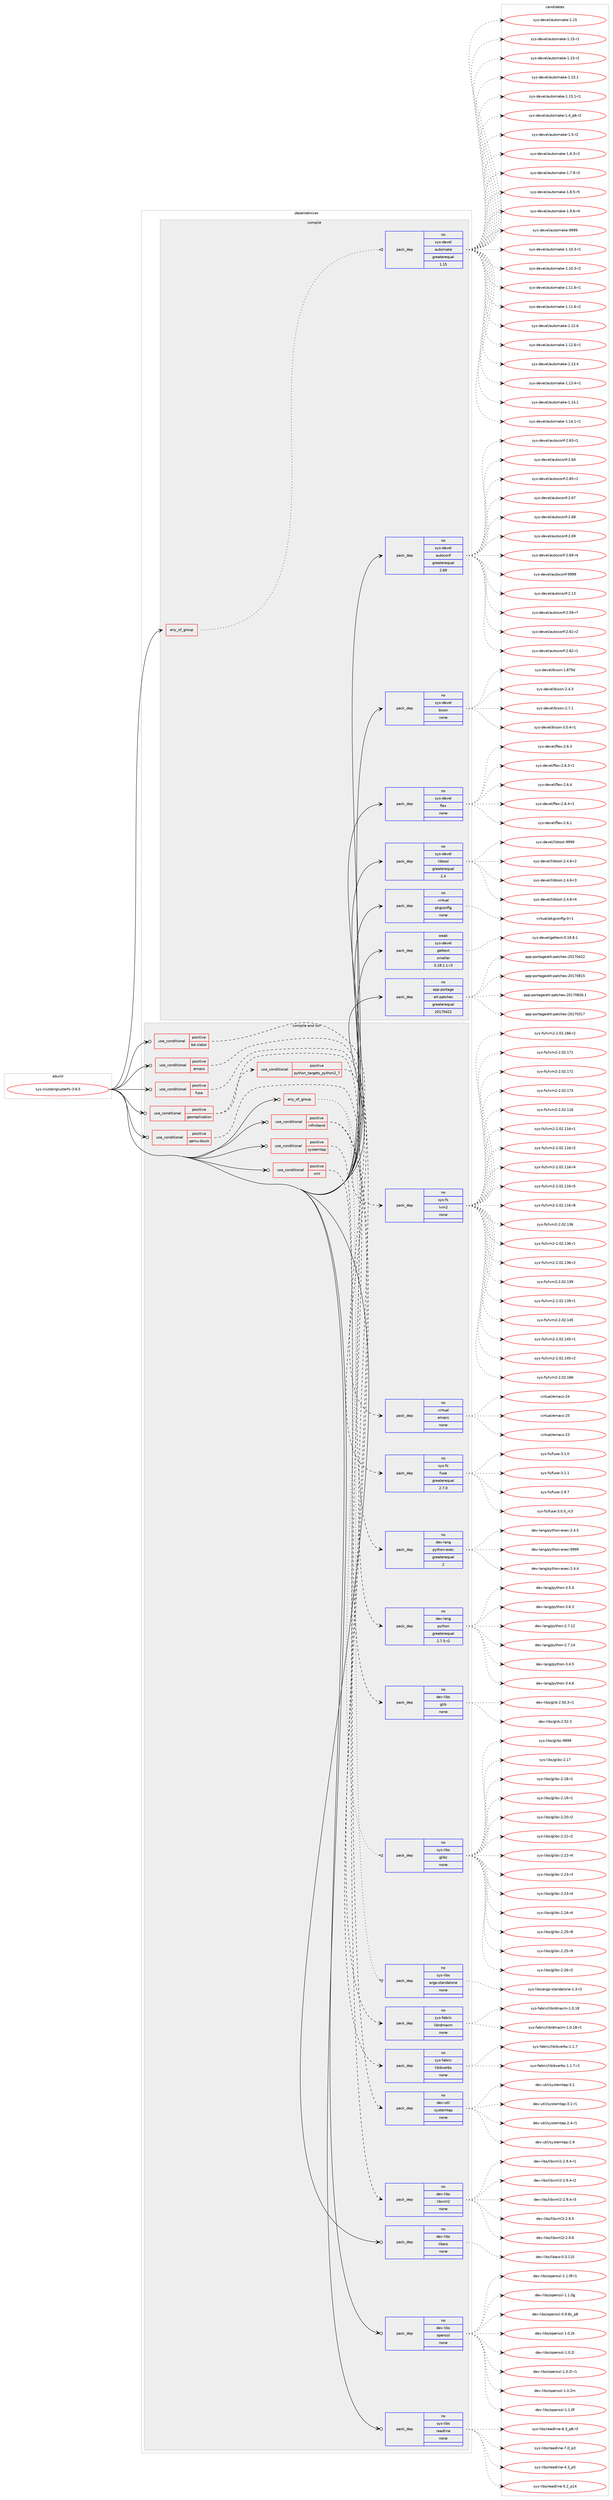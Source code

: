 digraph prolog {

# *************
# Graph options
# *************

newrank=true;
concentrate=true;
compound=true;
graph [rankdir=LR,fontname=Helvetica,fontsize=10,ranksep=1.5];#, ranksep=2.5, nodesep=0.2];
edge  [arrowhead=vee];
node  [fontname=Helvetica,fontsize=10];

# **********
# The ebuild
# **********

subgraph cluster_leftcol {
color=gray;
rank=same;
label=<<i>ebuild</i>>;
id [label="sys-cluster/glusterfs-3.6.5", color=red, width=4, href="../sys-cluster/glusterfs-3.6.5.svg"];
}

# ****************
# The dependencies
# ****************

subgraph cluster_midcol {
color=gray;
label=<<i>dependencies</i>>;
subgraph cluster_compile {
fillcolor="#eeeeee";
style=filled;
label=<<i>compile</i>>;
subgraph any8098 {
dependency479524 [label=<<TABLE BORDER="0" CELLBORDER="1" CELLSPACING="0" CELLPADDING="4"><TR><TD CELLPADDING="10">any_of_group</TD></TR></TABLE>>, shape=none, color=red];subgraph pack355870 {
dependency479525 [label=<<TABLE BORDER="0" CELLBORDER="1" CELLSPACING="0" CELLPADDING="4" WIDTH="220"><TR><TD ROWSPAN="6" CELLPADDING="30">pack_dep</TD></TR><TR><TD WIDTH="110">no</TD></TR><TR><TD>sys-devel</TD></TR><TR><TD>automake</TD></TR><TR><TD>greaterequal</TD></TR><TR><TD>1.15</TD></TR></TABLE>>, shape=none, color=blue];
}
dependency479524:e -> dependency479525:w [weight=20,style="dotted",arrowhead="oinv"];
}
id:e -> dependency479524:w [weight=20,style="solid",arrowhead="vee"];
subgraph pack355871 {
dependency479526 [label=<<TABLE BORDER="0" CELLBORDER="1" CELLSPACING="0" CELLPADDING="4" WIDTH="220"><TR><TD ROWSPAN="6" CELLPADDING="30">pack_dep</TD></TR><TR><TD WIDTH="110">no</TD></TR><TR><TD>app-portage</TD></TR><TR><TD>elt-patches</TD></TR><TR><TD>greaterequal</TD></TR><TR><TD>20170422</TD></TR></TABLE>>, shape=none, color=blue];
}
id:e -> dependency479526:w [weight=20,style="solid",arrowhead="vee"];
subgraph pack355872 {
dependency479527 [label=<<TABLE BORDER="0" CELLBORDER="1" CELLSPACING="0" CELLPADDING="4" WIDTH="220"><TR><TD ROWSPAN="6" CELLPADDING="30">pack_dep</TD></TR><TR><TD WIDTH="110">no</TD></TR><TR><TD>sys-devel</TD></TR><TR><TD>autoconf</TD></TR><TR><TD>greaterequal</TD></TR><TR><TD>2.69</TD></TR></TABLE>>, shape=none, color=blue];
}
id:e -> dependency479527:w [weight=20,style="solid",arrowhead="vee"];
subgraph pack355873 {
dependency479528 [label=<<TABLE BORDER="0" CELLBORDER="1" CELLSPACING="0" CELLPADDING="4" WIDTH="220"><TR><TD ROWSPAN="6" CELLPADDING="30">pack_dep</TD></TR><TR><TD WIDTH="110">no</TD></TR><TR><TD>sys-devel</TD></TR><TR><TD>bison</TD></TR><TR><TD>none</TD></TR><TR><TD></TD></TR></TABLE>>, shape=none, color=blue];
}
id:e -> dependency479528:w [weight=20,style="solid",arrowhead="vee"];
subgraph pack355874 {
dependency479529 [label=<<TABLE BORDER="0" CELLBORDER="1" CELLSPACING="0" CELLPADDING="4" WIDTH="220"><TR><TD ROWSPAN="6" CELLPADDING="30">pack_dep</TD></TR><TR><TD WIDTH="110">no</TD></TR><TR><TD>sys-devel</TD></TR><TR><TD>flex</TD></TR><TR><TD>none</TD></TR><TR><TD></TD></TR></TABLE>>, shape=none, color=blue];
}
id:e -> dependency479529:w [weight=20,style="solid",arrowhead="vee"];
subgraph pack355875 {
dependency479530 [label=<<TABLE BORDER="0" CELLBORDER="1" CELLSPACING="0" CELLPADDING="4" WIDTH="220"><TR><TD ROWSPAN="6" CELLPADDING="30">pack_dep</TD></TR><TR><TD WIDTH="110">no</TD></TR><TR><TD>sys-devel</TD></TR><TR><TD>libtool</TD></TR><TR><TD>greaterequal</TD></TR><TR><TD>2.4</TD></TR></TABLE>>, shape=none, color=blue];
}
id:e -> dependency479530:w [weight=20,style="solid",arrowhead="vee"];
subgraph pack355876 {
dependency479531 [label=<<TABLE BORDER="0" CELLBORDER="1" CELLSPACING="0" CELLPADDING="4" WIDTH="220"><TR><TD ROWSPAN="6" CELLPADDING="30">pack_dep</TD></TR><TR><TD WIDTH="110">no</TD></TR><TR><TD>virtual</TD></TR><TR><TD>pkgconfig</TD></TR><TR><TD>none</TD></TR><TR><TD></TD></TR></TABLE>>, shape=none, color=blue];
}
id:e -> dependency479531:w [weight=20,style="solid",arrowhead="vee"];
subgraph pack355877 {
dependency479532 [label=<<TABLE BORDER="0" CELLBORDER="1" CELLSPACING="0" CELLPADDING="4" WIDTH="220"><TR><TD ROWSPAN="6" CELLPADDING="30">pack_dep</TD></TR><TR><TD WIDTH="110">weak</TD></TR><TR><TD>sys-devel</TD></TR><TR><TD>gettext</TD></TR><TR><TD>smaller</TD></TR><TR><TD>0.18.1.1-r3</TD></TR></TABLE>>, shape=none, color=blue];
}
id:e -> dependency479532:w [weight=20,style="solid",arrowhead="vee"];
}
subgraph cluster_compileandrun {
fillcolor="#eeeeee";
style=filled;
label=<<i>compile and run</i>>;
subgraph any8099 {
dependency479533 [label=<<TABLE BORDER="0" CELLBORDER="1" CELLSPACING="0" CELLPADDING="4"><TR><TD CELLPADDING="10">any_of_group</TD></TR></TABLE>>, shape=none, color=red];subgraph pack355878 {
dependency479534 [label=<<TABLE BORDER="0" CELLBORDER="1" CELLSPACING="0" CELLPADDING="4" WIDTH="220"><TR><TD ROWSPAN="6" CELLPADDING="30">pack_dep</TD></TR><TR><TD WIDTH="110">no</TD></TR><TR><TD>sys-libs</TD></TR><TR><TD>glibc</TD></TR><TR><TD>none</TD></TR><TR><TD></TD></TR></TABLE>>, shape=none, color=blue];
}
dependency479533:e -> dependency479534:w [weight=20,style="dotted",arrowhead="oinv"];
subgraph pack355879 {
dependency479535 [label=<<TABLE BORDER="0" CELLBORDER="1" CELLSPACING="0" CELLPADDING="4" WIDTH="220"><TR><TD ROWSPAN="6" CELLPADDING="30">pack_dep</TD></TR><TR><TD WIDTH="110">no</TD></TR><TR><TD>sys-libs</TD></TR><TR><TD>argp-standalone</TD></TR><TR><TD>none</TD></TR><TR><TD></TD></TR></TABLE>>, shape=none, color=blue];
}
dependency479533:e -> dependency479535:w [weight=20,style="dotted",arrowhead="oinv"];
}
id:e -> dependency479533:w [weight=20,style="solid",arrowhead="odotvee"];
subgraph cond115273 {
dependency479536 [label=<<TABLE BORDER="0" CELLBORDER="1" CELLSPACING="0" CELLPADDING="4"><TR><TD ROWSPAN="3" CELLPADDING="10">use_conditional</TD></TR><TR><TD>positive</TD></TR><TR><TD>bd-xlator</TD></TR></TABLE>>, shape=none, color=red];
subgraph pack355880 {
dependency479537 [label=<<TABLE BORDER="0" CELLBORDER="1" CELLSPACING="0" CELLPADDING="4" WIDTH="220"><TR><TD ROWSPAN="6" CELLPADDING="30">pack_dep</TD></TR><TR><TD WIDTH="110">no</TD></TR><TR><TD>sys-fs</TD></TR><TR><TD>lvm2</TD></TR><TR><TD>none</TD></TR><TR><TD></TD></TR></TABLE>>, shape=none, color=blue];
}
dependency479536:e -> dependency479537:w [weight=20,style="dashed",arrowhead="vee"];
}
id:e -> dependency479536:w [weight=20,style="solid",arrowhead="odotvee"];
subgraph cond115274 {
dependency479538 [label=<<TABLE BORDER="0" CELLBORDER="1" CELLSPACING="0" CELLPADDING="4"><TR><TD ROWSPAN="3" CELLPADDING="10">use_conditional</TD></TR><TR><TD>positive</TD></TR><TR><TD>emacs</TD></TR></TABLE>>, shape=none, color=red];
subgraph pack355881 {
dependency479539 [label=<<TABLE BORDER="0" CELLBORDER="1" CELLSPACING="0" CELLPADDING="4" WIDTH="220"><TR><TD ROWSPAN="6" CELLPADDING="30">pack_dep</TD></TR><TR><TD WIDTH="110">no</TD></TR><TR><TD>virtual</TD></TR><TR><TD>emacs</TD></TR><TR><TD>none</TD></TR><TR><TD></TD></TR></TABLE>>, shape=none, color=blue];
}
dependency479538:e -> dependency479539:w [weight=20,style="dashed",arrowhead="vee"];
}
id:e -> dependency479538:w [weight=20,style="solid",arrowhead="odotvee"];
subgraph cond115275 {
dependency479540 [label=<<TABLE BORDER="0" CELLBORDER="1" CELLSPACING="0" CELLPADDING="4"><TR><TD ROWSPAN="3" CELLPADDING="10">use_conditional</TD></TR><TR><TD>positive</TD></TR><TR><TD>fuse</TD></TR></TABLE>>, shape=none, color=red];
subgraph pack355882 {
dependency479541 [label=<<TABLE BORDER="0" CELLBORDER="1" CELLSPACING="0" CELLPADDING="4" WIDTH="220"><TR><TD ROWSPAN="6" CELLPADDING="30">pack_dep</TD></TR><TR><TD WIDTH="110">no</TD></TR><TR><TD>sys-fs</TD></TR><TR><TD>fuse</TD></TR><TR><TD>greaterequal</TD></TR><TR><TD>2.7.0</TD></TR></TABLE>>, shape=none, color=blue];
}
dependency479540:e -> dependency479541:w [weight=20,style="dashed",arrowhead="vee"];
}
id:e -> dependency479540:w [weight=20,style="solid",arrowhead="odotvee"];
subgraph cond115276 {
dependency479542 [label=<<TABLE BORDER="0" CELLBORDER="1" CELLSPACING="0" CELLPADDING="4"><TR><TD ROWSPAN="3" CELLPADDING="10">use_conditional</TD></TR><TR><TD>positive</TD></TR><TR><TD>georeplication</TD></TR></TABLE>>, shape=none, color=red];
subgraph cond115277 {
dependency479543 [label=<<TABLE BORDER="0" CELLBORDER="1" CELLSPACING="0" CELLPADDING="4"><TR><TD ROWSPAN="3" CELLPADDING="10">use_conditional</TD></TR><TR><TD>positive</TD></TR><TR><TD>python_targets_python2_7</TD></TR></TABLE>>, shape=none, color=red];
subgraph pack355883 {
dependency479544 [label=<<TABLE BORDER="0" CELLBORDER="1" CELLSPACING="0" CELLPADDING="4" WIDTH="220"><TR><TD ROWSPAN="6" CELLPADDING="30">pack_dep</TD></TR><TR><TD WIDTH="110">no</TD></TR><TR><TD>dev-lang</TD></TR><TR><TD>python</TD></TR><TR><TD>greaterequal</TD></TR><TR><TD>2.7.5-r2</TD></TR></TABLE>>, shape=none, color=blue];
}
dependency479543:e -> dependency479544:w [weight=20,style="dashed",arrowhead="vee"];
}
dependency479542:e -> dependency479543:w [weight=20,style="dashed",arrowhead="vee"];
subgraph pack355884 {
dependency479545 [label=<<TABLE BORDER="0" CELLBORDER="1" CELLSPACING="0" CELLPADDING="4" WIDTH="220"><TR><TD ROWSPAN="6" CELLPADDING="30">pack_dep</TD></TR><TR><TD WIDTH="110">no</TD></TR><TR><TD>dev-lang</TD></TR><TR><TD>python-exec</TD></TR><TR><TD>greaterequal</TD></TR><TR><TD>2</TD></TR></TABLE>>, shape=none, color=blue];
}
dependency479542:e -> dependency479545:w [weight=20,style="dashed",arrowhead="vee"];
}
id:e -> dependency479542:w [weight=20,style="solid",arrowhead="odotvee"];
subgraph cond115278 {
dependency479546 [label=<<TABLE BORDER="0" CELLBORDER="1" CELLSPACING="0" CELLPADDING="4"><TR><TD ROWSPAN="3" CELLPADDING="10">use_conditional</TD></TR><TR><TD>positive</TD></TR><TR><TD>infiniband</TD></TR></TABLE>>, shape=none, color=red];
subgraph pack355885 {
dependency479547 [label=<<TABLE BORDER="0" CELLBORDER="1" CELLSPACING="0" CELLPADDING="4" WIDTH="220"><TR><TD ROWSPAN="6" CELLPADDING="30">pack_dep</TD></TR><TR><TD WIDTH="110">no</TD></TR><TR><TD>sys-fabric</TD></TR><TR><TD>libibverbs</TD></TR><TR><TD>none</TD></TR><TR><TD></TD></TR></TABLE>>, shape=none, color=blue];
}
dependency479546:e -> dependency479547:w [weight=20,style="dashed",arrowhead="vee"];
subgraph pack355886 {
dependency479548 [label=<<TABLE BORDER="0" CELLBORDER="1" CELLSPACING="0" CELLPADDING="4" WIDTH="220"><TR><TD ROWSPAN="6" CELLPADDING="30">pack_dep</TD></TR><TR><TD WIDTH="110">no</TD></TR><TR><TD>sys-fabric</TD></TR><TR><TD>librdmacm</TD></TR><TR><TD>none</TD></TR><TR><TD></TD></TR></TABLE>>, shape=none, color=blue];
}
dependency479546:e -> dependency479548:w [weight=20,style="dashed",arrowhead="vee"];
}
id:e -> dependency479546:w [weight=20,style="solid",arrowhead="odotvee"];
subgraph cond115279 {
dependency479549 [label=<<TABLE BORDER="0" CELLBORDER="1" CELLSPACING="0" CELLPADDING="4"><TR><TD ROWSPAN="3" CELLPADDING="10">use_conditional</TD></TR><TR><TD>positive</TD></TR><TR><TD>qemu-block</TD></TR></TABLE>>, shape=none, color=red];
subgraph pack355887 {
dependency479550 [label=<<TABLE BORDER="0" CELLBORDER="1" CELLSPACING="0" CELLPADDING="4" WIDTH="220"><TR><TD ROWSPAN="6" CELLPADDING="30">pack_dep</TD></TR><TR><TD WIDTH="110">no</TD></TR><TR><TD>dev-libs</TD></TR><TR><TD>glib</TD></TR><TR><TD>none</TD></TR><TR><TD></TD></TR></TABLE>>, shape=none, color=blue];
}
dependency479549:e -> dependency479550:w [weight=20,style="dashed",arrowhead="vee"];
}
id:e -> dependency479549:w [weight=20,style="solid",arrowhead="odotvee"];
subgraph cond115280 {
dependency479551 [label=<<TABLE BORDER="0" CELLBORDER="1" CELLSPACING="0" CELLPADDING="4"><TR><TD ROWSPAN="3" CELLPADDING="10">use_conditional</TD></TR><TR><TD>positive</TD></TR><TR><TD>systemtap</TD></TR></TABLE>>, shape=none, color=red];
subgraph pack355888 {
dependency479552 [label=<<TABLE BORDER="0" CELLBORDER="1" CELLSPACING="0" CELLPADDING="4" WIDTH="220"><TR><TD ROWSPAN="6" CELLPADDING="30">pack_dep</TD></TR><TR><TD WIDTH="110">no</TD></TR><TR><TD>dev-util</TD></TR><TR><TD>systemtap</TD></TR><TR><TD>none</TD></TR><TR><TD></TD></TR></TABLE>>, shape=none, color=blue];
}
dependency479551:e -> dependency479552:w [weight=20,style="dashed",arrowhead="vee"];
}
id:e -> dependency479551:w [weight=20,style="solid",arrowhead="odotvee"];
subgraph cond115281 {
dependency479553 [label=<<TABLE BORDER="0" CELLBORDER="1" CELLSPACING="0" CELLPADDING="4"><TR><TD ROWSPAN="3" CELLPADDING="10">use_conditional</TD></TR><TR><TD>positive</TD></TR><TR><TD>xml</TD></TR></TABLE>>, shape=none, color=red];
subgraph pack355889 {
dependency479554 [label=<<TABLE BORDER="0" CELLBORDER="1" CELLSPACING="0" CELLPADDING="4" WIDTH="220"><TR><TD ROWSPAN="6" CELLPADDING="30">pack_dep</TD></TR><TR><TD WIDTH="110">no</TD></TR><TR><TD>dev-libs</TD></TR><TR><TD>libxml2</TD></TR><TR><TD>none</TD></TR><TR><TD></TD></TR></TABLE>>, shape=none, color=blue];
}
dependency479553:e -> dependency479554:w [weight=20,style="dashed",arrowhead="vee"];
}
id:e -> dependency479553:w [weight=20,style="solid",arrowhead="odotvee"];
subgraph pack355890 {
dependency479555 [label=<<TABLE BORDER="0" CELLBORDER="1" CELLSPACING="0" CELLPADDING="4" WIDTH="220"><TR><TD ROWSPAN="6" CELLPADDING="30">pack_dep</TD></TR><TR><TD WIDTH="110">no</TD></TR><TR><TD>dev-libs</TD></TR><TR><TD>libaio</TD></TR><TR><TD>none</TD></TR><TR><TD></TD></TR></TABLE>>, shape=none, color=blue];
}
id:e -> dependency479555:w [weight=20,style="solid",arrowhead="odotvee"];
subgraph pack355891 {
dependency479556 [label=<<TABLE BORDER="0" CELLBORDER="1" CELLSPACING="0" CELLPADDING="4" WIDTH="220"><TR><TD ROWSPAN="6" CELLPADDING="30">pack_dep</TD></TR><TR><TD WIDTH="110">no</TD></TR><TR><TD>dev-libs</TD></TR><TR><TD>openssl</TD></TR><TR><TD>none</TD></TR><TR><TD></TD></TR></TABLE>>, shape=none, color=blue];
}
id:e -> dependency479556:w [weight=20,style="solid",arrowhead="odotvee"];
subgraph pack355892 {
dependency479557 [label=<<TABLE BORDER="0" CELLBORDER="1" CELLSPACING="0" CELLPADDING="4" WIDTH="220"><TR><TD ROWSPAN="6" CELLPADDING="30">pack_dep</TD></TR><TR><TD WIDTH="110">no</TD></TR><TR><TD>sys-libs</TD></TR><TR><TD>readline</TD></TR><TR><TD>none</TD></TR><TR><TD></TD></TR></TABLE>>, shape=none, color=blue];
}
id:e -> dependency479557:w [weight=20,style="solid",arrowhead="odotvee"];
}
subgraph cluster_run {
fillcolor="#eeeeee";
style=filled;
label=<<i>run</i>>;
}
}

# **************
# The candidates
# **************

subgraph cluster_choices {
rank=same;
color=gray;
label=<<i>candidates</i>>;

subgraph choice355870 {
color=black;
nodesep=1;
choice11512111545100101118101108479711711611110997107101454946494846514511449 [label="sys-devel/automake-1.10.3-r1", color=red, width=4,href="../sys-devel/automake-1.10.3-r1.svg"];
choice11512111545100101118101108479711711611110997107101454946494846514511450 [label="sys-devel/automake-1.10.3-r2", color=red, width=4,href="../sys-devel/automake-1.10.3-r2.svg"];
choice11512111545100101118101108479711711611110997107101454946494946544511449 [label="sys-devel/automake-1.11.6-r1", color=red, width=4,href="../sys-devel/automake-1.11.6-r1.svg"];
choice11512111545100101118101108479711711611110997107101454946494946544511450 [label="sys-devel/automake-1.11.6-r2", color=red, width=4,href="../sys-devel/automake-1.11.6-r2.svg"];
choice1151211154510010111810110847971171161111099710710145494649504654 [label="sys-devel/automake-1.12.6", color=red, width=4,href="../sys-devel/automake-1.12.6.svg"];
choice11512111545100101118101108479711711611110997107101454946495046544511449 [label="sys-devel/automake-1.12.6-r1", color=red, width=4,href="../sys-devel/automake-1.12.6-r1.svg"];
choice1151211154510010111810110847971171161111099710710145494649514652 [label="sys-devel/automake-1.13.4", color=red, width=4,href="../sys-devel/automake-1.13.4.svg"];
choice11512111545100101118101108479711711611110997107101454946495146524511449 [label="sys-devel/automake-1.13.4-r1", color=red, width=4,href="../sys-devel/automake-1.13.4-r1.svg"];
choice1151211154510010111810110847971171161111099710710145494649524649 [label="sys-devel/automake-1.14.1", color=red, width=4,href="../sys-devel/automake-1.14.1.svg"];
choice11512111545100101118101108479711711611110997107101454946495246494511449 [label="sys-devel/automake-1.14.1-r1", color=red, width=4,href="../sys-devel/automake-1.14.1-r1.svg"];
choice115121115451001011181011084797117116111109971071014549464953 [label="sys-devel/automake-1.15", color=red, width=4,href="../sys-devel/automake-1.15.svg"];
choice1151211154510010111810110847971171161111099710710145494649534511449 [label="sys-devel/automake-1.15-r1", color=red, width=4,href="../sys-devel/automake-1.15-r1.svg"];
choice1151211154510010111810110847971171161111099710710145494649534511450 [label="sys-devel/automake-1.15-r2", color=red, width=4,href="../sys-devel/automake-1.15-r2.svg"];
choice1151211154510010111810110847971171161111099710710145494649534649 [label="sys-devel/automake-1.15.1", color=red, width=4,href="../sys-devel/automake-1.15.1.svg"];
choice11512111545100101118101108479711711611110997107101454946495346494511449 [label="sys-devel/automake-1.15.1-r1", color=red, width=4,href="../sys-devel/automake-1.15.1-r1.svg"];
choice115121115451001011181011084797117116111109971071014549465295112544511450 [label="sys-devel/automake-1.4_p6-r2", color=red, width=4,href="../sys-devel/automake-1.4_p6-r2.svg"];
choice11512111545100101118101108479711711611110997107101454946534511450 [label="sys-devel/automake-1.5-r2", color=red, width=4,href="../sys-devel/automake-1.5-r2.svg"];
choice115121115451001011181011084797117116111109971071014549465446514511450 [label="sys-devel/automake-1.6.3-r2", color=red, width=4,href="../sys-devel/automake-1.6.3-r2.svg"];
choice115121115451001011181011084797117116111109971071014549465546574511451 [label="sys-devel/automake-1.7.9-r3", color=red, width=4,href="../sys-devel/automake-1.7.9-r3.svg"];
choice115121115451001011181011084797117116111109971071014549465646534511453 [label="sys-devel/automake-1.8.5-r5", color=red, width=4,href="../sys-devel/automake-1.8.5-r5.svg"];
choice115121115451001011181011084797117116111109971071014549465746544511452 [label="sys-devel/automake-1.9.6-r4", color=red, width=4,href="../sys-devel/automake-1.9.6-r4.svg"];
choice115121115451001011181011084797117116111109971071014557575757 [label="sys-devel/automake-9999", color=red, width=4,href="../sys-devel/automake-9999.svg"];
dependency479525:e -> choice11512111545100101118101108479711711611110997107101454946494846514511449:w [style=dotted,weight="100"];
dependency479525:e -> choice11512111545100101118101108479711711611110997107101454946494846514511450:w [style=dotted,weight="100"];
dependency479525:e -> choice11512111545100101118101108479711711611110997107101454946494946544511449:w [style=dotted,weight="100"];
dependency479525:e -> choice11512111545100101118101108479711711611110997107101454946494946544511450:w [style=dotted,weight="100"];
dependency479525:e -> choice1151211154510010111810110847971171161111099710710145494649504654:w [style=dotted,weight="100"];
dependency479525:e -> choice11512111545100101118101108479711711611110997107101454946495046544511449:w [style=dotted,weight="100"];
dependency479525:e -> choice1151211154510010111810110847971171161111099710710145494649514652:w [style=dotted,weight="100"];
dependency479525:e -> choice11512111545100101118101108479711711611110997107101454946495146524511449:w [style=dotted,weight="100"];
dependency479525:e -> choice1151211154510010111810110847971171161111099710710145494649524649:w [style=dotted,weight="100"];
dependency479525:e -> choice11512111545100101118101108479711711611110997107101454946495246494511449:w [style=dotted,weight="100"];
dependency479525:e -> choice115121115451001011181011084797117116111109971071014549464953:w [style=dotted,weight="100"];
dependency479525:e -> choice1151211154510010111810110847971171161111099710710145494649534511449:w [style=dotted,weight="100"];
dependency479525:e -> choice1151211154510010111810110847971171161111099710710145494649534511450:w [style=dotted,weight="100"];
dependency479525:e -> choice1151211154510010111810110847971171161111099710710145494649534649:w [style=dotted,weight="100"];
dependency479525:e -> choice11512111545100101118101108479711711611110997107101454946495346494511449:w [style=dotted,weight="100"];
dependency479525:e -> choice115121115451001011181011084797117116111109971071014549465295112544511450:w [style=dotted,weight="100"];
dependency479525:e -> choice11512111545100101118101108479711711611110997107101454946534511450:w [style=dotted,weight="100"];
dependency479525:e -> choice115121115451001011181011084797117116111109971071014549465446514511450:w [style=dotted,weight="100"];
dependency479525:e -> choice115121115451001011181011084797117116111109971071014549465546574511451:w [style=dotted,weight="100"];
dependency479525:e -> choice115121115451001011181011084797117116111109971071014549465646534511453:w [style=dotted,weight="100"];
dependency479525:e -> choice115121115451001011181011084797117116111109971071014549465746544511452:w [style=dotted,weight="100"];
dependency479525:e -> choice115121115451001011181011084797117116111109971071014557575757:w [style=dotted,weight="100"];
}
subgraph choice355871 {
color=black;
nodesep=1;
choice97112112451121111141169710310147101108116451129711699104101115455048495548514955 [label="app-portage/elt-patches-20170317", color=red, width=4,href="../app-portage/elt-patches-20170317.svg"];
choice97112112451121111141169710310147101108116451129711699104101115455048495548525050 [label="app-portage/elt-patches-20170422", color=red, width=4,href="../app-portage/elt-patches-20170422.svg"];
choice97112112451121111141169710310147101108116451129711699104101115455048495548564953 [label="app-portage/elt-patches-20170815", color=red, width=4,href="../app-portage/elt-patches-20170815.svg"];
choice971121124511211111411697103101471011081164511297116991041011154550484955485650544649 [label="app-portage/elt-patches-20170826.1", color=red, width=4,href="../app-portage/elt-patches-20170826.1.svg"];
dependency479526:e -> choice97112112451121111141169710310147101108116451129711699104101115455048495548514955:w [style=dotted,weight="100"];
dependency479526:e -> choice97112112451121111141169710310147101108116451129711699104101115455048495548525050:w [style=dotted,weight="100"];
dependency479526:e -> choice97112112451121111141169710310147101108116451129711699104101115455048495548564953:w [style=dotted,weight="100"];
dependency479526:e -> choice971121124511211111411697103101471011081164511297116991041011154550484955485650544649:w [style=dotted,weight="100"];
}
subgraph choice355872 {
color=black;
nodesep=1;
choice115121115451001011181011084797117116111991111101024550464951 [label="sys-devel/autoconf-2.13", color=red, width=4,href="../sys-devel/autoconf-2.13.svg"];
choice1151211154510010111810110847971171161119911111010245504653574511455 [label="sys-devel/autoconf-2.59-r7", color=red, width=4,href="../sys-devel/autoconf-2.59-r7.svg"];
choice1151211154510010111810110847971171161119911111010245504654494511450 [label="sys-devel/autoconf-2.61-r2", color=red, width=4,href="../sys-devel/autoconf-2.61-r2.svg"];
choice1151211154510010111810110847971171161119911111010245504654504511449 [label="sys-devel/autoconf-2.62-r1", color=red, width=4,href="../sys-devel/autoconf-2.62-r1.svg"];
choice1151211154510010111810110847971171161119911111010245504654514511449 [label="sys-devel/autoconf-2.63-r1", color=red, width=4,href="../sys-devel/autoconf-2.63-r1.svg"];
choice115121115451001011181011084797117116111991111101024550465452 [label="sys-devel/autoconf-2.64", color=red, width=4,href="../sys-devel/autoconf-2.64.svg"];
choice1151211154510010111810110847971171161119911111010245504654534511449 [label="sys-devel/autoconf-2.65-r1", color=red, width=4,href="../sys-devel/autoconf-2.65-r1.svg"];
choice115121115451001011181011084797117116111991111101024550465455 [label="sys-devel/autoconf-2.67", color=red, width=4,href="../sys-devel/autoconf-2.67.svg"];
choice115121115451001011181011084797117116111991111101024550465456 [label="sys-devel/autoconf-2.68", color=red, width=4,href="../sys-devel/autoconf-2.68.svg"];
choice115121115451001011181011084797117116111991111101024550465457 [label="sys-devel/autoconf-2.69", color=red, width=4,href="../sys-devel/autoconf-2.69.svg"];
choice1151211154510010111810110847971171161119911111010245504654574511452 [label="sys-devel/autoconf-2.69-r4", color=red, width=4,href="../sys-devel/autoconf-2.69-r4.svg"];
choice115121115451001011181011084797117116111991111101024557575757 [label="sys-devel/autoconf-9999", color=red, width=4,href="../sys-devel/autoconf-9999.svg"];
dependency479527:e -> choice115121115451001011181011084797117116111991111101024550464951:w [style=dotted,weight="100"];
dependency479527:e -> choice1151211154510010111810110847971171161119911111010245504653574511455:w [style=dotted,weight="100"];
dependency479527:e -> choice1151211154510010111810110847971171161119911111010245504654494511450:w [style=dotted,weight="100"];
dependency479527:e -> choice1151211154510010111810110847971171161119911111010245504654504511449:w [style=dotted,weight="100"];
dependency479527:e -> choice1151211154510010111810110847971171161119911111010245504654514511449:w [style=dotted,weight="100"];
dependency479527:e -> choice115121115451001011181011084797117116111991111101024550465452:w [style=dotted,weight="100"];
dependency479527:e -> choice1151211154510010111810110847971171161119911111010245504654534511449:w [style=dotted,weight="100"];
dependency479527:e -> choice115121115451001011181011084797117116111991111101024550465455:w [style=dotted,weight="100"];
dependency479527:e -> choice115121115451001011181011084797117116111991111101024550465456:w [style=dotted,weight="100"];
dependency479527:e -> choice115121115451001011181011084797117116111991111101024550465457:w [style=dotted,weight="100"];
dependency479527:e -> choice1151211154510010111810110847971171161119911111010245504654574511452:w [style=dotted,weight="100"];
dependency479527:e -> choice115121115451001011181011084797117116111991111101024557575757:w [style=dotted,weight="100"];
}
subgraph choice355873 {
color=black;
nodesep=1;
choice115121115451001011181011084798105115111110454946565553100 [label="sys-devel/bison-1.875d", color=red, width=4,href="../sys-devel/bison-1.875d.svg"];
choice115121115451001011181011084798105115111110455046524651 [label="sys-devel/bison-2.4.3", color=red, width=4,href="../sys-devel/bison-2.4.3.svg"];
choice115121115451001011181011084798105115111110455046554649 [label="sys-devel/bison-2.7.1", color=red, width=4,href="../sys-devel/bison-2.7.1.svg"];
choice1151211154510010111810110847981051151111104551464846524511449 [label="sys-devel/bison-3.0.4-r1", color=red, width=4,href="../sys-devel/bison-3.0.4-r1.svg"];
dependency479528:e -> choice115121115451001011181011084798105115111110454946565553100:w [style=dotted,weight="100"];
dependency479528:e -> choice115121115451001011181011084798105115111110455046524651:w [style=dotted,weight="100"];
dependency479528:e -> choice115121115451001011181011084798105115111110455046554649:w [style=dotted,weight="100"];
dependency479528:e -> choice1151211154510010111810110847981051151111104551464846524511449:w [style=dotted,weight="100"];
}
subgraph choice355874 {
color=black;
nodesep=1;
choice1151211154510010111810110847102108101120455046544649 [label="sys-devel/flex-2.6.1", color=red, width=4,href="../sys-devel/flex-2.6.1.svg"];
choice1151211154510010111810110847102108101120455046544651 [label="sys-devel/flex-2.6.3", color=red, width=4,href="../sys-devel/flex-2.6.3.svg"];
choice11512111545100101118101108471021081011204550465446514511449 [label="sys-devel/flex-2.6.3-r1", color=red, width=4,href="../sys-devel/flex-2.6.3-r1.svg"];
choice1151211154510010111810110847102108101120455046544652 [label="sys-devel/flex-2.6.4", color=red, width=4,href="../sys-devel/flex-2.6.4.svg"];
choice11512111545100101118101108471021081011204550465446524511449 [label="sys-devel/flex-2.6.4-r1", color=red, width=4,href="../sys-devel/flex-2.6.4-r1.svg"];
dependency479529:e -> choice1151211154510010111810110847102108101120455046544649:w [style=dotted,weight="100"];
dependency479529:e -> choice1151211154510010111810110847102108101120455046544651:w [style=dotted,weight="100"];
dependency479529:e -> choice11512111545100101118101108471021081011204550465446514511449:w [style=dotted,weight="100"];
dependency479529:e -> choice1151211154510010111810110847102108101120455046544652:w [style=dotted,weight="100"];
dependency479529:e -> choice11512111545100101118101108471021081011204550465446524511449:w [style=dotted,weight="100"];
}
subgraph choice355875 {
color=black;
nodesep=1;
choice1151211154510010111810110847108105981161111111084550465246544511450 [label="sys-devel/libtool-2.4.6-r2", color=red, width=4,href="../sys-devel/libtool-2.4.6-r2.svg"];
choice1151211154510010111810110847108105981161111111084550465246544511451 [label="sys-devel/libtool-2.4.6-r3", color=red, width=4,href="../sys-devel/libtool-2.4.6-r3.svg"];
choice1151211154510010111810110847108105981161111111084550465246544511452 [label="sys-devel/libtool-2.4.6-r4", color=red, width=4,href="../sys-devel/libtool-2.4.6-r4.svg"];
choice1151211154510010111810110847108105981161111111084557575757 [label="sys-devel/libtool-9999", color=red, width=4,href="../sys-devel/libtool-9999.svg"];
dependency479530:e -> choice1151211154510010111810110847108105981161111111084550465246544511450:w [style=dotted,weight="100"];
dependency479530:e -> choice1151211154510010111810110847108105981161111111084550465246544511451:w [style=dotted,weight="100"];
dependency479530:e -> choice1151211154510010111810110847108105981161111111084550465246544511452:w [style=dotted,weight="100"];
dependency479530:e -> choice1151211154510010111810110847108105981161111111084557575757:w [style=dotted,weight="100"];
}
subgraph choice355876 {
color=black;
nodesep=1;
choice11810511411611797108471121071039911111010210510345484511449 [label="virtual/pkgconfig-0-r1", color=red, width=4,href="../virtual/pkgconfig-0-r1.svg"];
dependency479531:e -> choice11810511411611797108471121071039911111010210510345484511449:w [style=dotted,weight="100"];
}
subgraph choice355877 {
color=black;
nodesep=1;
choice1151211154510010111810110847103101116116101120116454846495746564649 [label="sys-devel/gettext-0.19.8.1", color=red, width=4,href="../sys-devel/gettext-0.19.8.1.svg"];
dependency479532:e -> choice1151211154510010111810110847103101116116101120116454846495746564649:w [style=dotted,weight="100"];
}
subgraph choice355878 {
color=black;
nodesep=1;
choice11512111545108105981154710310810598994550464955 [label="sys-libs/glibc-2.17", color=red, width=4,href="../sys-libs/glibc-2.17.svg"];
choice115121115451081059811547103108105989945504649564511449 [label="sys-libs/glibc-2.18-r1", color=red, width=4,href="../sys-libs/glibc-2.18-r1.svg"];
choice115121115451081059811547103108105989945504649574511449 [label="sys-libs/glibc-2.19-r1", color=red, width=4,href="../sys-libs/glibc-2.19-r1.svg"];
choice115121115451081059811547103108105989945504650484511450 [label="sys-libs/glibc-2.20-r2", color=red, width=4,href="../sys-libs/glibc-2.20-r2.svg"];
choice115121115451081059811547103108105989945504650494511450 [label="sys-libs/glibc-2.21-r2", color=red, width=4,href="../sys-libs/glibc-2.21-r2.svg"];
choice115121115451081059811547103108105989945504650504511452 [label="sys-libs/glibc-2.22-r4", color=red, width=4,href="../sys-libs/glibc-2.22-r4.svg"];
choice115121115451081059811547103108105989945504650514511451 [label="sys-libs/glibc-2.23-r3", color=red, width=4,href="../sys-libs/glibc-2.23-r3.svg"];
choice115121115451081059811547103108105989945504650514511452 [label="sys-libs/glibc-2.23-r4", color=red, width=4,href="../sys-libs/glibc-2.23-r4.svg"];
choice115121115451081059811547103108105989945504650524511452 [label="sys-libs/glibc-2.24-r4", color=red, width=4,href="../sys-libs/glibc-2.24-r4.svg"];
choice115121115451081059811547103108105989945504650534511456 [label="sys-libs/glibc-2.25-r8", color=red, width=4,href="../sys-libs/glibc-2.25-r8.svg"];
choice115121115451081059811547103108105989945504650534511457 [label="sys-libs/glibc-2.25-r9", color=red, width=4,href="../sys-libs/glibc-2.25-r9.svg"];
choice115121115451081059811547103108105989945504650544511450 [label="sys-libs/glibc-2.26-r2", color=red, width=4,href="../sys-libs/glibc-2.26-r2.svg"];
choice11512111545108105981154710310810598994557575757 [label="sys-libs/glibc-9999", color=red, width=4,href="../sys-libs/glibc-9999.svg"];
dependency479534:e -> choice11512111545108105981154710310810598994550464955:w [style=dotted,weight="100"];
dependency479534:e -> choice115121115451081059811547103108105989945504649564511449:w [style=dotted,weight="100"];
dependency479534:e -> choice115121115451081059811547103108105989945504649574511449:w [style=dotted,weight="100"];
dependency479534:e -> choice115121115451081059811547103108105989945504650484511450:w [style=dotted,weight="100"];
dependency479534:e -> choice115121115451081059811547103108105989945504650494511450:w [style=dotted,weight="100"];
dependency479534:e -> choice115121115451081059811547103108105989945504650504511452:w [style=dotted,weight="100"];
dependency479534:e -> choice115121115451081059811547103108105989945504650514511451:w [style=dotted,weight="100"];
dependency479534:e -> choice115121115451081059811547103108105989945504650514511452:w [style=dotted,weight="100"];
dependency479534:e -> choice115121115451081059811547103108105989945504650524511452:w [style=dotted,weight="100"];
dependency479534:e -> choice115121115451081059811547103108105989945504650534511456:w [style=dotted,weight="100"];
dependency479534:e -> choice115121115451081059811547103108105989945504650534511457:w [style=dotted,weight="100"];
dependency479534:e -> choice115121115451081059811547103108105989945504650544511450:w [style=dotted,weight="100"];
dependency479534:e -> choice11512111545108105981154710310810598994557575757:w [style=dotted,weight="100"];
}
subgraph choice355879 {
color=black;
nodesep=1;
choice11512111545108105981154797114103112451151169711010097108111110101454946514511450 [label="sys-libs/argp-standalone-1.3-r2", color=red, width=4,href="../sys-libs/argp-standalone-1.3-r2.svg"];
dependency479535:e -> choice11512111545108105981154797114103112451151169711010097108111110101454946514511450:w [style=dotted,weight="100"];
}
subgraph choice355880 {
color=black;
nodesep=1;
choice115121115451021154710811810950455046485046494954 [label="sys-fs/lvm2-2.02.116", color=red, width=4,href="../sys-fs/lvm2-2.02.116.svg"];
choice1151211154510211547108118109504550464850464949544511449 [label="sys-fs/lvm2-2.02.116-r1", color=red, width=4,href="../sys-fs/lvm2-2.02.116-r1.svg"];
choice1151211154510211547108118109504550464850464949544511450 [label="sys-fs/lvm2-2.02.116-r2", color=red, width=4,href="../sys-fs/lvm2-2.02.116-r2.svg"];
choice1151211154510211547108118109504550464850464949544511452 [label="sys-fs/lvm2-2.02.116-r4", color=red, width=4,href="../sys-fs/lvm2-2.02.116-r4.svg"];
choice1151211154510211547108118109504550464850464949544511453 [label="sys-fs/lvm2-2.02.116-r5", color=red, width=4,href="../sys-fs/lvm2-2.02.116-r5.svg"];
choice1151211154510211547108118109504550464850464949544511454 [label="sys-fs/lvm2-2.02.116-r6", color=red, width=4,href="../sys-fs/lvm2-2.02.116-r6.svg"];
choice115121115451021154710811810950455046485046495154 [label="sys-fs/lvm2-2.02.136", color=red, width=4,href="../sys-fs/lvm2-2.02.136.svg"];
choice1151211154510211547108118109504550464850464951544511449 [label="sys-fs/lvm2-2.02.136-r1", color=red, width=4,href="../sys-fs/lvm2-2.02.136-r1.svg"];
choice1151211154510211547108118109504550464850464951544511450 [label="sys-fs/lvm2-2.02.136-r2", color=red, width=4,href="../sys-fs/lvm2-2.02.136-r2.svg"];
choice115121115451021154710811810950455046485046495157 [label="sys-fs/lvm2-2.02.139", color=red, width=4,href="../sys-fs/lvm2-2.02.139.svg"];
choice1151211154510211547108118109504550464850464951574511449 [label="sys-fs/lvm2-2.02.139-r1", color=red, width=4,href="../sys-fs/lvm2-2.02.139-r1.svg"];
choice115121115451021154710811810950455046485046495253 [label="sys-fs/lvm2-2.02.145", color=red, width=4,href="../sys-fs/lvm2-2.02.145.svg"];
choice1151211154510211547108118109504550464850464952534511449 [label="sys-fs/lvm2-2.02.145-r1", color=red, width=4,href="../sys-fs/lvm2-2.02.145-r1.svg"];
choice1151211154510211547108118109504550464850464952534511450 [label="sys-fs/lvm2-2.02.145-r2", color=red, width=4,href="../sys-fs/lvm2-2.02.145-r2.svg"];
choice115121115451021154710811810950455046485046495454 [label="sys-fs/lvm2-2.02.166", color=red, width=4,href="../sys-fs/lvm2-2.02.166.svg"];
choice1151211154510211547108118109504550464850464954544511450 [label="sys-fs/lvm2-2.02.166-r2", color=red, width=4,href="../sys-fs/lvm2-2.02.166-r2.svg"];
choice115121115451021154710811810950455046485046495549 [label="sys-fs/lvm2-2.02.171", color=red, width=4,href="../sys-fs/lvm2-2.02.171.svg"];
choice115121115451021154710811810950455046485046495550 [label="sys-fs/lvm2-2.02.172", color=red, width=4,href="../sys-fs/lvm2-2.02.172.svg"];
choice115121115451021154710811810950455046485046495551 [label="sys-fs/lvm2-2.02.173", color=red, width=4,href="../sys-fs/lvm2-2.02.173.svg"];
dependency479537:e -> choice115121115451021154710811810950455046485046494954:w [style=dotted,weight="100"];
dependency479537:e -> choice1151211154510211547108118109504550464850464949544511449:w [style=dotted,weight="100"];
dependency479537:e -> choice1151211154510211547108118109504550464850464949544511450:w [style=dotted,weight="100"];
dependency479537:e -> choice1151211154510211547108118109504550464850464949544511452:w [style=dotted,weight="100"];
dependency479537:e -> choice1151211154510211547108118109504550464850464949544511453:w [style=dotted,weight="100"];
dependency479537:e -> choice1151211154510211547108118109504550464850464949544511454:w [style=dotted,weight="100"];
dependency479537:e -> choice115121115451021154710811810950455046485046495154:w [style=dotted,weight="100"];
dependency479537:e -> choice1151211154510211547108118109504550464850464951544511449:w [style=dotted,weight="100"];
dependency479537:e -> choice1151211154510211547108118109504550464850464951544511450:w [style=dotted,weight="100"];
dependency479537:e -> choice115121115451021154710811810950455046485046495157:w [style=dotted,weight="100"];
dependency479537:e -> choice1151211154510211547108118109504550464850464951574511449:w [style=dotted,weight="100"];
dependency479537:e -> choice115121115451021154710811810950455046485046495253:w [style=dotted,weight="100"];
dependency479537:e -> choice1151211154510211547108118109504550464850464952534511449:w [style=dotted,weight="100"];
dependency479537:e -> choice1151211154510211547108118109504550464850464952534511450:w [style=dotted,weight="100"];
dependency479537:e -> choice115121115451021154710811810950455046485046495454:w [style=dotted,weight="100"];
dependency479537:e -> choice1151211154510211547108118109504550464850464954544511450:w [style=dotted,weight="100"];
dependency479537:e -> choice115121115451021154710811810950455046485046495549:w [style=dotted,weight="100"];
dependency479537:e -> choice115121115451021154710811810950455046485046495550:w [style=dotted,weight="100"];
dependency479537:e -> choice115121115451021154710811810950455046485046495551:w [style=dotted,weight="100"];
}
subgraph choice355881 {
color=black;
nodesep=1;
choice11810511411611797108471011099799115455051 [label="virtual/emacs-23", color=red, width=4,href="../virtual/emacs-23.svg"];
choice11810511411611797108471011099799115455052 [label="virtual/emacs-24", color=red, width=4,href="../virtual/emacs-24.svg"];
choice11810511411611797108471011099799115455053 [label="virtual/emacs-25", color=red, width=4,href="../virtual/emacs-25.svg"];
dependency479539:e -> choice11810511411611797108471011099799115455051:w [style=dotted,weight="100"];
dependency479539:e -> choice11810511411611797108471011099799115455052:w [style=dotted,weight="100"];
dependency479539:e -> choice11810511411611797108471011099799115455053:w [style=dotted,weight="100"];
}
subgraph choice355882 {
color=black;
nodesep=1;
choice1151211154510211547102117115101455046574655 [label="sys-fs/fuse-2.9.7", color=red, width=4,href="../sys-fs/fuse-2.9.7.svg"];
choice1151211154510211547102117115101455146484648951149951 [label="sys-fs/fuse-3.0.0_rc3", color=red, width=4,href="../sys-fs/fuse-3.0.0_rc3.svg"];
choice1151211154510211547102117115101455146494648 [label="sys-fs/fuse-3.1.0", color=red, width=4,href="../sys-fs/fuse-3.1.0.svg"];
choice1151211154510211547102117115101455146494649 [label="sys-fs/fuse-3.1.1", color=red, width=4,href="../sys-fs/fuse-3.1.1.svg"];
dependency479541:e -> choice1151211154510211547102117115101455046574655:w [style=dotted,weight="100"];
dependency479541:e -> choice1151211154510211547102117115101455146484648951149951:w [style=dotted,weight="100"];
dependency479541:e -> choice1151211154510211547102117115101455146494648:w [style=dotted,weight="100"];
dependency479541:e -> choice1151211154510211547102117115101455146494649:w [style=dotted,weight="100"];
}
subgraph choice355883 {
color=black;
nodesep=1;
choice10010111845108971101034711212111610411111045504655464950 [label="dev-lang/python-2.7.12", color=red, width=4,href="../dev-lang/python-2.7.12.svg"];
choice10010111845108971101034711212111610411111045504655464952 [label="dev-lang/python-2.7.14", color=red, width=4,href="../dev-lang/python-2.7.14.svg"];
choice100101118451089711010347112121116104111110455146524653 [label="dev-lang/python-3.4.5", color=red, width=4,href="../dev-lang/python-3.4.5.svg"];
choice100101118451089711010347112121116104111110455146524654 [label="dev-lang/python-3.4.6", color=red, width=4,href="../dev-lang/python-3.4.6.svg"];
choice100101118451089711010347112121116104111110455146534652 [label="dev-lang/python-3.5.4", color=red, width=4,href="../dev-lang/python-3.5.4.svg"];
choice100101118451089711010347112121116104111110455146544651 [label="dev-lang/python-3.6.3", color=red, width=4,href="../dev-lang/python-3.6.3.svg"];
dependency479544:e -> choice10010111845108971101034711212111610411111045504655464950:w [style=dotted,weight="100"];
dependency479544:e -> choice10010111845108971101034711212111610411111045504655464952:w [style=dotted,weight="100"];
dependency479544:e -> choice100101118451089711010347112121116104111110455146524653:w [style=dotted,weight="100"];
dependency479544:e -> choice100101118451089711010347112121116104111110455146524654:w [style=dotted,weight="100"];
dependency479544:e -> choice100101118451089711010347112121116104111110455146534652:w [style=dotted,weight="100"];
dependency479544:e -> choice100101118451089711010347112121116104111110455146544651:w [style=dotted,weight="100"];
}
subgraph choice355884 {
color=black;
nodesep=1;
choice1001011184510897110103471121211161041111104510112010199455046524652 [label="dev-lang/python-exec-2.4.4", color=red, width=4,href="../dev-lang/python-exec-2.4.4.svg"];
choice1001011184510897110103471121211161041111104510112010199455046524653 [label="dev-lang/python-exec-2.4.5", color=red, width=4,href="../dev-lang/python-exec-2.4.5.svg"];
choice10010111845108971101034711212111610411111045101120101994557575757 [label="dev-lang/python-exec-9999", color=red, width=4,href="../dev-lang/python-exec-9999.svg"];
dependency479545:e -> choice1001011184510897110103471121211161041111104510112010199455046524652:w [style=dotted,weight="100"];
dependency479545:e -> choice1001011184510897110103471121211161041111104510112010199455046524653:w [style=dotted,weight="100"];
dependency479545:e -> choice10010111845108971101034711212111610411111045101120101994557575757:w [style=dotted,weight="100"];
}
subgraph choice355885 {
color=black;
nodesep=1;
choice1151211154510297981141059947108105981059811810111498115454946494655 [label="sys-fabric/libibverbs-1.1.7", color=red, width=4,href="../sys-fabric/libibverbs-1.1.7.svg"];
choice11512111545102979811410599471081059810598118101114981154549464946554511449 [label="sys-fabric/libibverbs-1.1.7-r1", color=red, width=4,href="../sys-fabric/libibverbs-1.1.7-r1.svg"];
dependency479547:e -> choice1151211154510297981141059947108105981059811810111498115454946494655:w [style=dotted,weight="100"];
dependency479547:e -> choice11512111545102979811410599471081059810598118101114981154549464946554511449:w [style=dotted,weight="100"];
}
subgraph choice355886 {
color=black;
nodesep=1;
choice115121115451029798114105994710810598114100109979910945494648464956 [label="sys-fabric/librdmacm-1.0.18", color=red, width=4,href="../sys-fabric/librdmacm-1.0.18.svg"];
choice1151211154510297981141059947108105981141001099799109454946484649564511449 [label="sys-fabric/librdmacm-1.0.18-r1", color=red, width=4,href="../sys-fabric/librdmacm-1.0.18-r1.svg"];
dependency479548:e -> choice115121115451029798114105994710810598114100109979910945494648464956:w [style=dotted,weight="100"];
dependency479548:e -> choice1151211154510297981141059947108105981141001099799109454946484649564511449:w [style=dotted,weight="100"];
}
subgraph choice355887 {
color=black;
nodesep=1;
choice10010111845108105981154710310810598455046534846514511449 [label="dev-libs/glib-2.50.3-r1", color=red, width=4,href="../dev-libs/glib-2.50.3-r1.svg"];
choice1001011184510810598115471031081059845504653504651 [label="dev-libs/glib-2.52.3", color=red, width=4,href="../dev-libs/glib-2.52.3.svg"];
dependency479550:e -> choice10010111845108105981154710310810598455046534846514511449:w [style=dotted,weight="100"];
dependency479550:e -> choice1001011184510810598115471031081059845504653504651:w [style=dotted,weight="100"];
}
subgraph choice355888 {
color=black;
nodesep=1;
choice100101118451171161051084711512111511610110911697112455046524511449 [label="dev-util/systemtap-2.4-r1", color=red, width=4,href="../dev-util/systemtap-2.4-r1.svg"];
choice10010111845117116105108471151211151161011091169711245504657 [label="dev-util/systemtap-2.9", color=red, width=4,href="../dev-util/systemtap-2.9.svg"];
choice10010111845117116105108471151211151161011091169711245514649 [label="dev-util/systemtap-3.1", color=red, width=4,href="../dev-util/systemtap-3.1.svg"];
choice100101118451171161051084711512111511610110911697112455146494511449 [label="dev-util/systemtap-3.1-r1", color=red, width=4,href="../dev-util/systemtap-3.1-r1.svg"];
dependency479552:e -> choice100101118451171161051084711512111511610110911697112455046524511449:w [style=dotted,weight="100"];
dependency479552:e -> choice10010111845117116105108471151211151161011091169711245504657:w [style=dotted,weight="100"];
dependency479552:e -> choice10010111845117116105108471151211151161011091169711245514649:w [style=dotted,weight="100"];
dependency479552:e -> choice100101118451171161051084711512111511610110911697112455146494511449:w [style=dotted,weight="100"];
}
subgraph choice355889 {
color=black;
nodesep=1;
choice10010111845108105981154710810598120109108504550465746524511449 [label="dev-libs/libxml2-2.9.4-r1", color=red, width=4,href="../dev-libs/libxml2-2.9.4-r1.svg"];
choice10010111845108105981154710810598120109108504550465746524511450 [label="dev-libs/libxml2-2.9.4-r2", color=red, width=4,href="../dev-libs/libxml2-2.9.4-r2.svg"];
choice10010111845108105981154710810598120109108504550465746524511451 [label="dev-libs/libxml2-2.9.4-r3", color=red, width=4,href="../dev-libs/libxml2-2.9.4-r3.svg"];
choice1001011184510810598115471081059812010910850455046574653 [label="dev-libs/libxml2-2.9.5", color=red, width=4,href="../dev-libs/libxml2-2.9.5.svg"];
choice1001011184510810598115471081059812010910850455046574654 [label="dev-libs/libxml2-2.9.6", color=red, width=4,href="../dev-libs/libxml2-2.9.6.svg"];
dependency479554:e -> choice10010111845108105981154710810598120109108504550465746524511449:w [style=dotted,weight="100"];
dependency479554:e -> choice10010111845108105981154710810598120109108504550465746524511450:w [style=dotted,weight="100"];
dependency479554:e -> choice10010111845108105981154710810598120109108504550465746524511451:w [style=dotted,weight="100"];
dependency479554:e -> choice1001011184510810598115471081059812010910850455046574653:w [style=dotted,weight="100"];
dependency479554:e -> choice1001011184510810598115471081059812010910850455046574654:w [style=dotted,weight="100"];
}
subgraph choice355890 {
color=black;
nodesep=1;
choice10010111845108105981154710810598971051114548465146494948 [label="dev-libs/libaio-0.3.110", color=red, width=4,href="../dev-libs/libaio-0.3.110.svg"];
dependency479555:e -> choice10010111845108105981154710810598971051114548465146494948:w [style=dotted,weight="100"];
}
subgraph choice355891 {
color=black;
nodesep=1;
choice1001011184510810598115471111121011101151151084548465746561229511256 [label="dev-libs/openssl-0.9.8z_p8", color=red, width=4,href="../dev-libs/openssl-0.9.8z_p8.svg"];
choice100101118451081059811547111112101110115115108454946484650107 [label="dev-libs/openssl-1.0.2k", color=red, width=4,href="../dev-libs/openssl-1.0.2k.svg"];
choice100101118451081059811547111112101110115115108454946484650108 [label="dev-libs/openssl-1.0.2l", color=red, width=4,href="../dev-libs/openssl-1.0.2l.svg"];
choice1001011184510810598115471111121011101151151084549464846501084511449 [label="dev-libs/openssl-1.0.2l-r1", color=red, width=4,href="../dev-libs/openssl-1.0.2l-r1.svg"];
choice100101118451081059811547111112101110115115108454946484650109 [label="dev-libs/openssl-1.0.2m", color=red, width=4,href="../dev-libs/openssl-1.0.2m.svg"];
choice100101118451081059811547111112101110115115108454946494648102 [label="dev-libs/openssl-1.1.0f", color=red, width=4,href="../dev-libs/openssl-1.1.0f.svg"];
choice1001011184510810598115471111121011101151151084549464946481024511449 [label="dev-libs/openssl-1.1.0f-r1", color=red, width=4,href="../dev-libs/openssl-1.1.0f-r1.svg"];
choice100101118451081059811547111112101110115115108454946494648103 [label="dev-libs/openssl-1.1.0g", color=red, width=4,href="../dev-libs/openssl-1.1.0g.svg"];
dependency479556:e -> choice1001011184510810598115471111121011101151151084548465746561229511256:w [style=dotted,weight="100"];
dependency479556:e -> choice100101118451081059811547111112101110115115108454946484650107:w [style=dotted,weight="100"];
dependency479556:e -> choice100101118451081059811547111112101110115115108454946484650108:w [style=dotted,weight="100"];
dependency479556:e -> choice1001011184510810598115471111121011101151151084549464846501084511449:w [style=dotted,weight="100"];
dependency479556:e -> choice100101118451081059811547111112101110115115108454946484650109:w [style=dotted,weight="100"];
dependency479556:e -> choice100101118451081059811547111112101110115115108454946494648102:w [style=dotted,weight="100"];
dependency479556:e -> choice1001011184510810598115471111121011101151151084549464946481024511449:w [style=dotted,weight="100"];
dependency479556:e -> choice100101118451081059811547111112101110115115108454946494648103:w [style=dotted,weight="100"];
}
subgraph choice355892 {
color=black;
nodesep=1;
choice11512111545108105981154711410197100108105110101455246519511253 [label="sys-libs/readline-4.3_p5", color=red, width=4,href="../sys-libs/readline-4.3_p5.svg"];
choice1151211154510810598115471141019710010810511010145534650951124952 [label="sys-libs/readline-5.2_p14", color=red, width=4,href="../sys-libs/readline-5.2_p14.svg"];
choice115121115451081059811547114101971001081051101014554465195112564511451 [label="sys-libs/readline-6.3_p8-r3", color=red, width=4,href="../sys-libs/readline-6.3_p8-r3.svg"];
choice11512111545108105981154711410197100108105110101455546489511251 [label="sys-libs/readline-7.0_p3", color=red, width=4,href="../sys-libs/readline-7.0_p3.svg"];
dependency479557:e -> choice11512111545108105981154711410197100108105110101455246519511253:w [style=dotted,weight="100"];
dependency479557:e -> choice1151211154510810598115471141019710010810511010145534650951124952:w [style=dotted,weight="100"];
dependency479557:e -> choice115121115451081059811547114101971001081051101014554465195112564511451:w [style=dotted,weight="100"];
dependency479557:e -> choice11512111545108105981154711410197100108105110101455546489511251:w [style=dotted,weight="100"];
}
}

}
